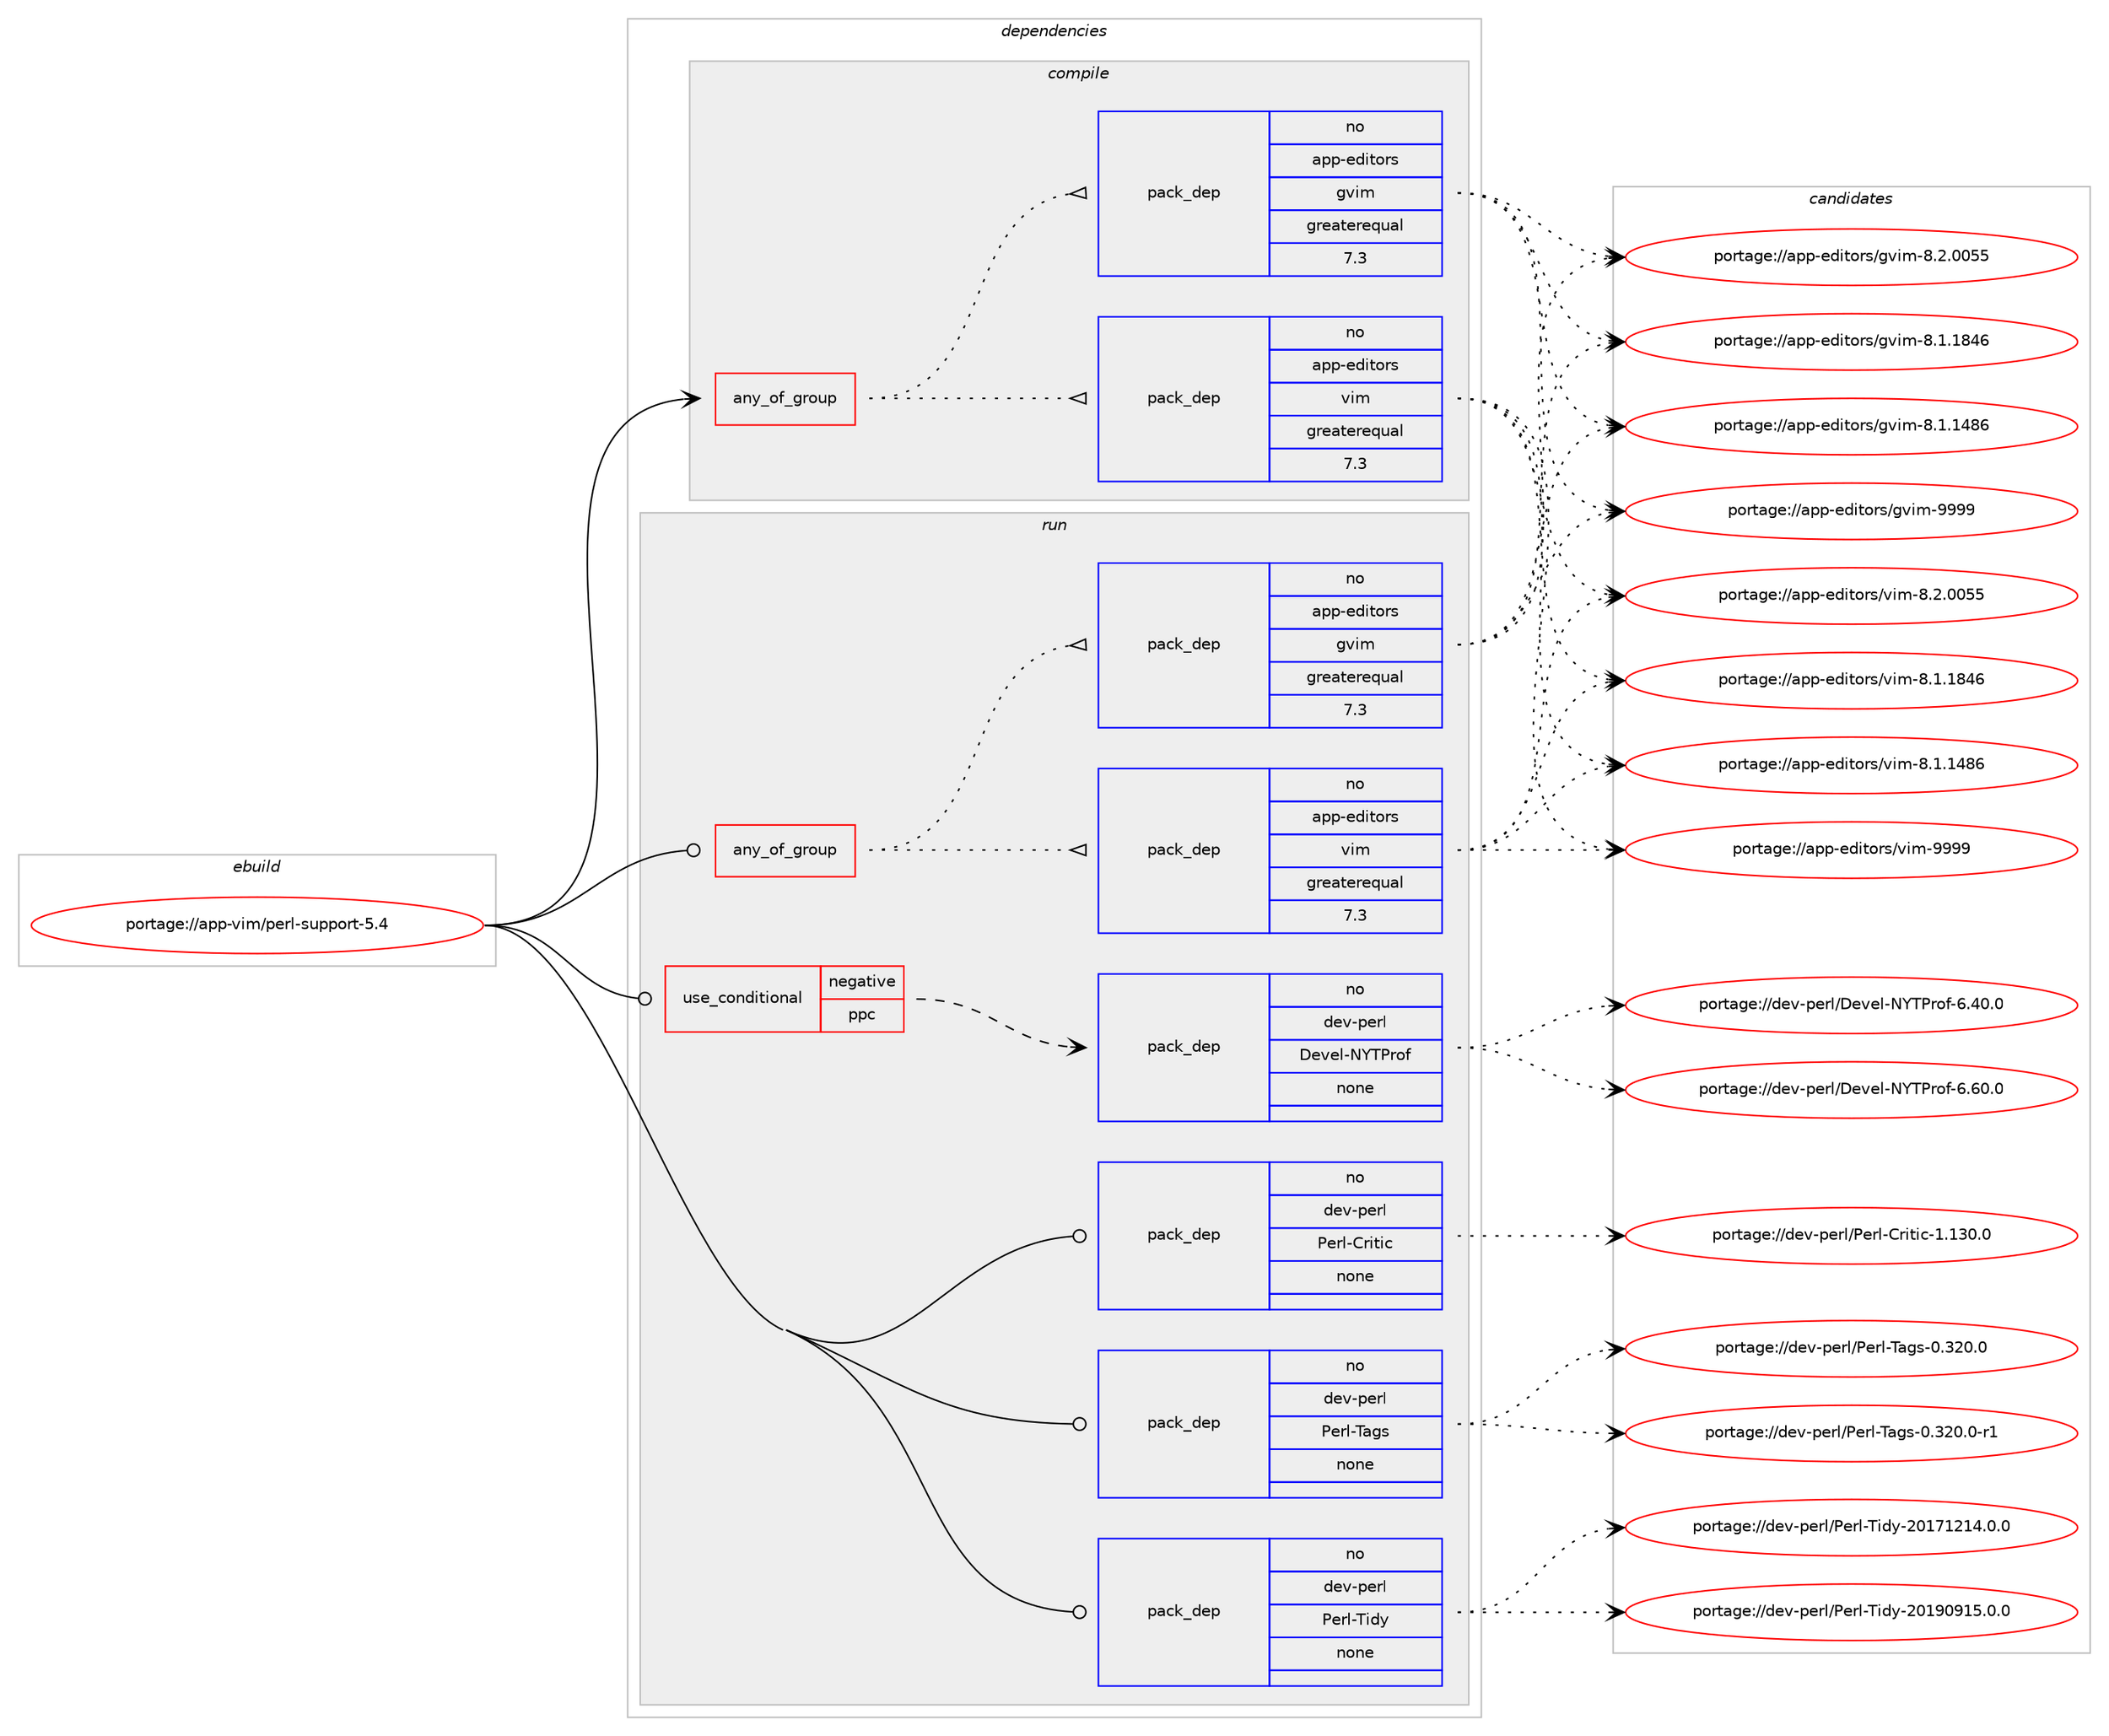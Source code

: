 digraph prolog {

# *************
# Graph options
# *************

newrank=true;
concentrate=true;
compound=true;
graph [rankdir=LR,fontname=Helvetica,fontsize=10,ranksep=1.5];#, ranksep=2.5, nodesep=0.2];
edge  [arrowhead=vee];
node  [fontname=Helvetica,fontsize=10];

# **********
# The ebuild
# **********

subgraph cluster_leftcol {
color=gray;
rank=same;
label=<<i>ebuild</i>>;
id [label="portage://app-vim/perl-support-5.4", color=red, width=4, href="../app-vim/perl-support-5.4.svg"];
}

# ****************
# The dependencies
# ****************

subgraph cluster_midcol {
color=gray;
label=<<i>dependencies</i>>;
subgraph cluster_compile {
fillcolor="#eeeeee";
style=filled;
label=<<i>compile</i>>;
subgraph any7330 {
dependency589593 [label=<<TABLE BORDER="0" CELLBORDER="1" CELLSPACING="0" CELLPADDING="4"><TR><TD CELLPADDING="10">any_of_group</TD></TR></TABLE>>, shape=none, color=red];subgraph pack442834 {
dependency589594 [label=<<TABLE BORDER="0" CELLBORDER="1" CELLSPACING="0" CELLPADDING="4" WIDTH="220"><TR><TD ROWSPAN="6" CELLPADDING="30">pack_dep</TD></TR><TR><TD WIDTH="110">no</TD></TR><TR><TD>app-editors</TD></TR><TR><TD>vim</TD></TR><TR><TD>greaterequal</TD></TR><TR><TD>7.3</TD></TR></TABLE>>, shape=none, color=blue];
}
dependency589593:e -> dependency589594:w [weight=20,style="dotted",arrowhead="oinv"];
subgraph pack442835 {
dependency589595 [label=<<TABLE BORDER="0" CELLBORDER="1" CELLSPACING="0" CELLPADDING="4" WIDTH="220"><TR><TD ROWSPAN="6" CELLPADDING="30">pack_dep</TD></TR><TR><TD WIDTH="110">no</TD></TR><TR><TD>app-editors</TD></TR><TR><TD>gvim</TD></TR><TR><TD>greaterequal</TD></TR><TR><TD>7.3</TD></TR></TABLE>>, shape=none, color=blue];
}
dependency589593:e -> dependency589595:w [weight=20,style="dotted",arrowhead="oinv"];
}
id:e -> dependency589593:w [weight=20,style="solid",arrowhead="vee"];
}
subgraph cluster_compileandrun {
fillcolor="#eeeeee";
style=filled;
label=<<i>compile and run</i>>;
}
subgraph cluster_run {
fillcolor="#eeeeee";
style=filled;
label=<<i>run</i>>;
subgraph any7331 {
dependency589596 [label=<<TABLE BORDER="0" CELLBORDER="1" CELLSPACING="0" CELLPADDING="4"><TR><TD CELLPADDING="10">any_of_group</TD></TR></TABLE>>, shape=none, color=red];subgraph pack442836 {
dependency589597 [label=<<TABLE BORDER="0" CELLBORDER="1" CELLSPACING="0" CELLPADDING="4" WIDTH="220"><TR><TD ROWSPAN="6" CELLPADDING="30">pack_dep</TD></TR><TR><TD WIDTH="110">no</TD></TR><TR><TD>app-editors</TD></TR><TR><TD>vim</TD></TR><TR><TD>greaterequal</TD></TR><TR><TD>7.3</TD></TR></TABLE>>, shape=none, color=blue];
}
dependency589596:e -> dependency589597:w [weight=20,style="dotted",arrowhead="oinv"];
subgraph pack442837 {
dependency589598 [label=<<TABLE BORDER="0" CELLBORDER="1" CELLSPACING="0" CELLPADDING="4" WIDTH="220"><TR><TD ROWSPAN="6" CELLPADDING="30">pack_dep</TD></TR><TR><TD WIDTH="110">no</TD></TR><TR><TD>app-editors</TD></TR><TR><TD>gvim</TD></TR><TR><TD>greaterequal</TD></TR><TR><TD>7.3</TD></TR></TABLE>>, shape=none, color=blue];
}
dependency589596:e -> dependency589598:w [weight=20,style="dotted",arrowhead="oinv"];
}
id:e -> dependency589596:w [weight=20,style="solid",arrowhead="odot"];
subgraph cond139168 {
dependency589599 [label=<<TABLE BORDER="0" CELLBORDER="1" CELLSPACING="0" CELLPADDING="4"><TR><TD ROWSPAN="3" CELLPADDING="10">use_conditional</TD></TR><TR><TD>negative</TD></TR><TR><TD>ppc</TD></TR></TABLE>>, shape=none, color=red];
subgraph pack442838 {
dependency589600 [label=<<TABLE BORDER="0" CELLBORDER="1" CELLSPACING="0" CELLPADDING="4" WIDTH="220"><TR><TD ROWSPAN="6" CELLPADDING="30">pack_dep</TD></TR><TR><TD WIDTH="110">no</TD></TR><TR><TD>dev-perl</TD></TR><TR><TD>Devel-NYTProf</TD></TR><TR><TD>none</TD></TR><TR><TD></TD></TR></TABLE>>, shape=none, color=blue];
}
dependency589599:e -> dependency589600:w [weight=20,style="dashed",arrowhead="vee"];
}
id:e -> dependency589599:w [weight=20,style="solid",arrowhead="odot"];
subgraph pack442839 {
dependency589601 [label=<<TABLE BORDER="0" CELLBORDER="1" CELLSPACING="0" CELLPADDING="4" WIDTH="220"><TR><TD ROWSPAN="6" CELLPADDING="30">pack_dep</TD></TR><TR><TD WIDTH="110">no</TD></TR><TR><TD>dev-perl</TD></TR><TR><TD>Perl-Critic</TD></TR><TR><TD>none</TD></TR><TR><TD></TD></TR></TABLE>>, shape=none, color=blue];
}
id:e -> dependency589601:w [weight=20,style="solid",arrowhead="odot"];
subgraph pack442840 {
dependency589602 [label=<<TABLE BORDER="0" CELLBORDER="1" CELLSPACING="0" CELLPADDING="4" WIDTH="220"><TR><TD ROWSPAN="6" CELLPADDING="30">pack_dep</TD></TR><TR><TD WIDTH="110">no</TD></TR><TR><TD>dev-perl</TD></TR><TR><TD>Perl-Tags</TD></TR><TR><TD>none</TD></TR><TR><TD></TD></TR></TABLE>>, shape=none, color=blue];
}
id:e -> dependency589602:w [weight=20,style="solid",arrowhead="odot"];
subgraph pack442841 {
dependency589603 [label=<<TABLE BORDER="0" CELLBORDER="1" CELLSPACING="0" CELLPADDING="4" WIDTH="220"><TR><TD ROWSPAN="6" CELLPADDING="30">pack_dep</TD></TR><TR><TD WIDTH="110">no</TD></TR><TR><TD>dev-perl</TD></TR><TR><TD>Perl-Tidy</TD></TR><TR><TD>none</TD></TR><TR><TD></TD></TR></TABLE>>, shape=none, color=blue];
}
id:e -> dependency589603:w [weight=20,style="solid",arrowhead="odot"];
}
}

# **************
# The candidates
# **************

subgraph cluster_choices {
rank=same;
color=gray;
label=<<i>candidates</i>>;

subgraph choice442834 {
color=black;
nodesep=1;
choice9711211245101100105116111114115471181051094557575757 [label="portage://app-editors/vim-9999", color=red, width=4,href="../app-editors/vim-9999.svg"];
choice971121124510110010511611111411547118105109455646504648485353 [label="portage://app-editors/vim-8.2.0055", color=red, width=4,href="../app-editors/vim-8.2.0055.svg"];
choice971121124510110010511611111411547118105109455646494649565254 [label="portage://app-editors/vim-8.1.1846", color=red, width=4,href="../app-editors/vim-8.1.1846.svg"];
choice971121124510110010511611111411547118105109455646494649525654 [label="portage://app-editors/vim-8.1.1486", color=red, width=4,href="../app-editors/vim-8.1.1486.svg"];
dependency589594:e -> choice9711211245101100105116111114115471181051094557575757:w [style=dotted,weight="100"];
dependency589594:e -> choice971121124510110010511611111411547118105109455646504648485353:w [style=dotted,weight="100"];
dependency589594:e -> choice971121124510110010511611111411547118105109455646494649565254:w [style=dotted,weight="100"];
dependency589594:e -> choice971121124510110010511611111411547118105109455646494649525654:w [style=dotted,weight="100"];
}
subgraph choice442835 {
color=black;
nodesep=1;
choice9711211245101100105116111114115471031181051094557575757 [label="portage://app-editors/gvim-9999", color=red, width=4,href="../app-editors/gvim-9999.svg"];
choice971121124510110010511611111411547103118105109455646504648485353 [label="portage://app-editors/gvim-8.2.0055", color=red, width=4,href="../app-editors/gvim-8.2.0055.svg"];
choice971121124510110010511611111411547103118105109455646494649565254 [label="portage://app-editors/gvim-8.1.1846", color=red, width=4,href="../app-editors/gvim-8.1.1846.svg"];
choice971121124510110010511611111411547103118105109455646494649525654 [label="portage://app-editors/gvim-8.1.1486", color=red, width=4,href="../app-editors/gvim-8.1.1486.svg"];
dependency589595:e -> choice9711211245101100105116111114115471031181051094557575757:w [style=dotted,weight="100"];
dependency589595:e -> choice971121124510110010511611111411547103118105109455646504648485353:w [style=dotted,weight="100"];
dependency589595:e -> choice971121124510110010511611111411547103118105109455646494649565254:w [style=dotted,weight="100"];
dependency589595:e -> choice971121124510110010511611111411547103118105109455646494649525654:w [style=dotted,weight="100"];
}
subgraph choice442836 {
color=black;
nodesep=1;
choice9711211245101100105116111114115471181051094557575757 [label="portage://app-editors/vim-9999", color=red, width=4,href="../app-editors/vim-9999.svg"];
choice971121124510110010511611111411547118105109455646504648485353 [label="portage://app-editors/vim-8.2.0055", color=red, width=4,href="../app-editors/vim-8.2.0055.svg"];
choice971121124510110010511611111411547118105109455646494649565254 [label="portage://app-editors/vim-8.1.1846", color=red, width=4,href="../app-editors/vim-8.1.1846.svg"];
choice971121124510110010511611111411547118105109455646494649525654 [label="portage://app-editors/vim-8.1.1486", color=red, width=4,href="../app-editors/vim-8.1.1486.svg"];
dependency589597:e -> choice9711211245101100105116111114115471181051094557575757:w [style=dotted,weight="100"];
dependency589597:e -> choice971121124510110010511611111411547118105109455646504648485353:w [style=dotted,weight="100"];
dependency589597:e -> choice971121124510110010511611111411547118105109455646494649565254:w [style=dotted,weight="100"];
dependency589597:e -> choice971121124510110010511611111411547118105109455646494649525654:w [style=dotted,weight="100"];
}
subgraph choice442837 {
color=black;
nodesep=1;
choice9711211245101100105116111114115471031181051094557575757 [label="portage://app-editors/gvim-9999", color=red, width=4,href="../app-editors/gvim-9999.svg"];
choice971121124510110010511611111411547103118105109455646504648485353 [label="portage://app-editors/gvim-8.2.0055", color=red, width=4,href="../app-editors/gvim-8.2.0055.svg"];
choice971121124510110010511611111411547103118105109455646494649565254 [label="portage://app-editors/gvim-8.1.1846", color=red, width=4,href="../app-editors/gvim-8.1.1846.svg"];
choice971121124510110010511611111411547103118105109455646494649525654 [label="portage://app-editors/gvim-8.1.1486", color=red, width=4,href="../app-editors/gvim-8.1.1486.svg"];
dependency589598:e -> choice9711211245101100105116111114115471031181051094557575757:w [style=dotted,weight="100"];
dependency589598:e -> choice971121124510110010511611111411547103118105109455646504648485353:w [style=dotted,weight="100"];
dependency589598:e -> choice971121124510110010511611111411547103118105109455646494649565254:w [style=dotted,weight="100"];
dependency589598:e -> choice971121124510110010511611111411547103118105109455646494649525654:w [style=dotted,weight="100"];
}
subgraph choice442838 {
color=black;
nodesep=1;
choice100101118451121011141084768101118101108457889848011411110245544654484648 [label="portage://dev-perl/Devel-NYTProf-6.60.0", color=red, width=4,href="../dev-perl/Devel-NYTProf-6.60.0.svg"];
choice100101118451121011141084768101118101108457889848011411110245544652484648 [label="portage://dev-perl/Devel-NYTProf-6.40.0", color=red, width=4,href="../dev-perl/Devel-NYTProf-6.40.0.svg"];
dependency589600:e -> choice100101118451121011141084768101118101108457889848011411110245544654484648:w [style=dotted,weight="100"];
dependency589600:e -> choice100101118451121011141084768101118101108457889848011411110245544652484648:w [style=dotted,weight="100"];
}
subgraph choice442839 {
color=black;
nodesep=1;
choice1001011184511210111410847801011141084567114105116105994549464951484648 [label="portage://dev-perl/Perl-Critic-1.130.0", color=red, width=4,href="../dev-perl/Perl-Critic-1.130.0.svg"];
dependency589601:e -> choice1001011184511210111410847801011141084567114105116105994549464951484648:w [style=dotted,weight="100"];
}
subgraph choice442840 {
color=black;
nodesep=1;
choice10010111845112101114108478010111410845849710311545484651504846484511449 [label="portage://dev-perl/Perl-Tags-0.320.0-r1", color=red, width=4,href="../dev-perl/Perl-Tags-0.320.0-r1.svg"];
choice1001011184511210111410847801011141084584971031154548465150484648 [label="portage://dev-perl/Perl-Tags-0.320.0", color=red, width=4,href="../dev-perl/Perl-Tags-0.320.0.svg"];
dependency589602:e -> choice10010111845112101114108478010111410845849710311545484651504846484511449:w [style=dotted,weight="100"];
dependency589602:e -> choice1001011184511210111410847801011141084584971031154548465150484648:w [style=dotted,weight="100"];
}
subgraph choice442841 {
color=black;
nodesep=1;
choice100101118451121011141084780101114108458410510012145504849574857495346484648 [label="portage://dev-perl/Perl-Tidy-20190915.0.0", color=red, width=4,href="../dev-perl/Perl-Tidy-20190915.0.0.svg"];
choice100101118451121011141084780101114108458410510012145504849554950495246484648 [label="portage://dev-perl/Perl-Tidy-20171214.0.0", color=red, width=4,href="../dev-perl/Perl-Tidy-20171214.0.0.svg"];
dependency589603:e -> choice100101118451121011141084780101114108458410510012145504849574857495346484648:w [style=dotted,weight="100"];
dependency589603:e -> choice100101118451121011141084780101114108458410510012145504849554950495246484648:w [style=dotted,weight="100"];
}
}

}
